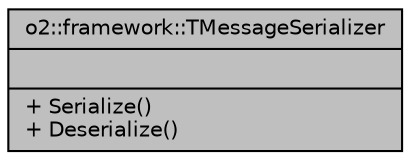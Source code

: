 digraph "o2::framework::TMessageSerializer"
{
 // INTERACTIVE_SVG=YES
  bgcolor="transparent";
  edge [fontname="Helvetica",fontsize="10",labelfontname="Helvetica",labelfontsize="10"];
  node [fontname="Helvetica",fontsize="10",shape=record];
  Node1 [label="{o2::framework::TMessageSerializer\n||+ Serialize()\l+ Deserialize()\l}",height=0.2,width=0.4,color="black", fillcolor="grey75", style="filled" fontcolor="black"];
}
